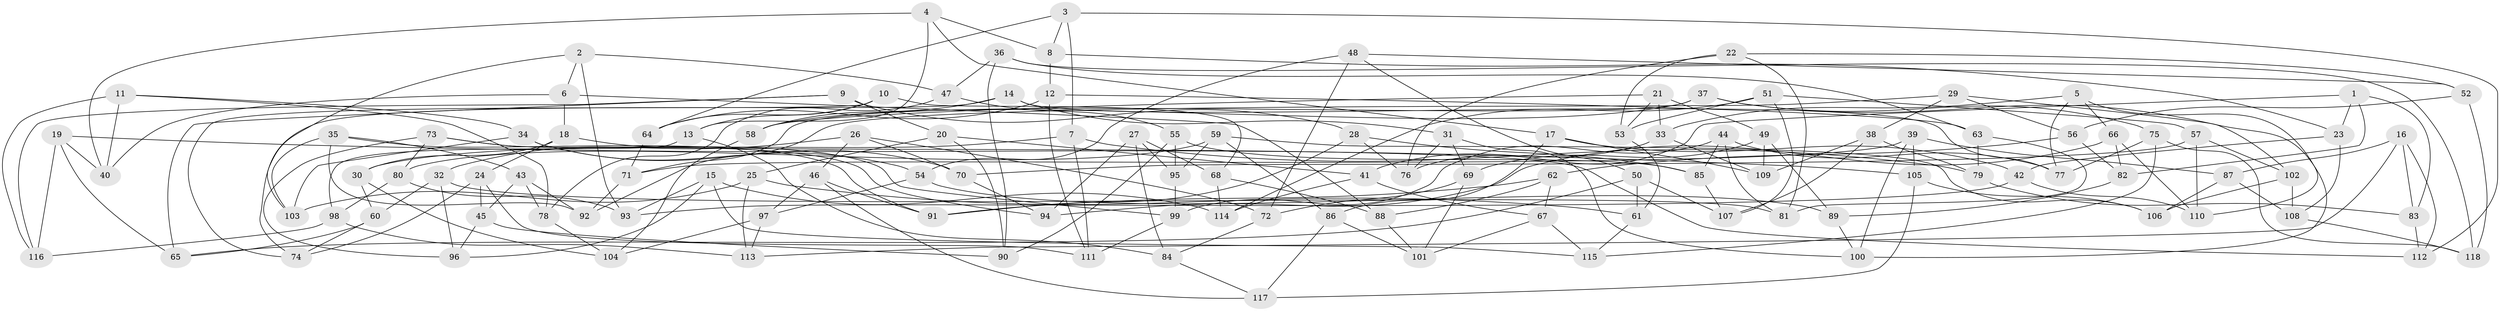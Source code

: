 // coarse degree distribution, {6: 0.4146341463414634, 4: 0.5609756097560976, 5: 0.024390243902439025}
// Generated by graph-tools (version 1.1) at 2025/24/03/03/25 07:24:25]
// undirected, 118 vertices, 236 edges
graph export_dot {
graph [start="1"]
  node [color=gray90,style=filled];
  1;
  2;
  3;
  4;
  5;
  6;
  7;
  8;
  9;
  10;
  11;
  12;
  13;
  14;
  15;
  16;
  17;
  18;
  19;
  20;
  21;
  22;
  23;
  24;
  25;
  26;
  27;
  28;
  29;
  30;
  31;
  32;
  33;
  34;
  35;
  36;
  37;
  38;
  39;
  40;
  41;
  42;
  43;
  44;
  45;
  46;
  47;
  48;
  49;
  50;
  51;
  52;
  53;
  54;
  55;
  56;
  57;
  58;
  59;
  60;
  61;
  62;
  63;
  64;
  65;
  66;
  67;
  68;
  69;
  70;
  71;
  72;
  73;
  74;
  75;
  76;
  77;
  78;
  79;
  80;
  81;
  82;
  83;
  84;
  85;
  86;
  87;
  88;
  89;
  90;
  91;
  92;
  93;
  94;
  95;
  96;
  97;
  98;
  99;
  100;
  101;
  102;
  103;
  104;
  105;
  106;
  107;
  108;
  109;
  110;
  111;
  112;
  113;
  114;
  115;
  116;
  117;
  118;
  1 -- 82;
  1 -- 23;
  1 -- 83;
  1 -- 76;
  2 -- 103;
  2 -- 6;
  2 -- 47;
  2 -- 93;
  3 -- 7;
  3 -- 64;
  3 -- 112;
  3 -- 8;
  4 -- 40;
  4 -- 13;
  4 -- 8;
  4 -- 17;
  5 -- 77;
  5 -- 66;
  5 -- 110;
  5 -- 33;
  6 -- 18;
  6 -- 40;
  6 -- 88;
  7 -- 111;
  7 -- 30;
  7 -- 79;
  8 -- 23;
  8 -- 12;
  9 -- 116;
  9 -- 28;
  9 -- 20;
  9 -- 65;
  10 -- 68;
  10 -- 64;
  10 -- 74;
  10 -- 13;
  11 -- 78;
  11 -- 116;
  11 -- 40;
  11 -- 34;
  12 -- 64;
  12 -- 111;
  12 -- 63;
  13 -- 84;
  13 -- 98;
  14 -- 58;
  14 -- 74;
  14 -- 77;
  14 -- 31;
  15 -- 115;
  15 -- 96;
  15 -- 114;
  15 -- 93;
  16 -- 113;
  16 -- 83;
  16 -- 87;
  16 -- 112;
  17 -- 86;
  17 -- 42;
  17 -- 109;
  18 -- 30;
  18 -- 24;
  18 -- 112;
  19 -- 65;
  19 -- 40;
  19 -- 116;
  19 -- 105;
  20 -- 90;
  20 -- 41;
  20 -- 25;
  21 -- 33;
  21 -- 58;
  21 -- 53;
  21 -- 49;
  22 -- 53;
  22 -- 76;
  22 -- 81;
  22 -- 52;
  23 -- 42;
  23 -- 108;
  24 -- 74;
  24 -- 111;
  24 -- 45;
  25 -- 113;
  25 -- 103;
  25 -- 61;
  26 -- 70;
  26 -- 32;
  26 -- 46;
  26 -- 72;
  27 -- 68;
  27 -- 95;
  27 -- 84;
  27 -- 94;
  28 -- 91;
  28 -- 76;
  28 -- 85;
  29 -- 56;
  29 -- 92;
  29 -- 102;
  29 -- 38;
  30 -- 60;
  30 -- 104;
  31 -- 100;
  31 -- 76;
  31 -- 69;
  32 -- 96;
  32 -- 60;
  32 -- 81;
  33 -- 41;
  33 -- 109;
  34 -- 70;
  34 -- 54;
  34 -- 103;
  35 -- 91;
  35 -- 43;
  35 -- 92;
  35 -- 103;
  36 -- 118;
  36 -- 47;
  36 -- 63;
  36 -- 90;
  37 -- 58;
  37 -- 75;
  37 -- 71;
  37 -- 100;
  38 -- 109;
  38 -- 107;
  38 -- 79;
  39 -- 105;
  39 -- 87;
  39 -- 71;
  39 -- 100;
  41 -- 114;
  41 -- 67;
  42 -- 110;
  42 -- 93;
  43 -- 78;
  43 -- 45;
  43 -- 92;
  44 -- 77;
  44 -- 85;
  44 -- 81;
  44 -- 99;
  45 -- 96;
  45 -- 90;
  46 -- 91;
  46 -- 97;
  46 -- 117;
  47 -- 55;
  47 -- 78;
  48 -- 50;
  48 -- 72;
  48 -- 54;
  48 -- 52;
  49 -- 109;
  49 -- 89;
  49 -- 69;
  50 -- 61;
  50 -- 107;
  50 -- 65;
  51 -- 53;
  51 -- 57;
  51 -- 114;
  51 -- 107;
  52 -- 118;
  52 -- 56;
  53 -- 61;
  54 -- 97;
  54 -- 89;
  55 -- 85;
  55 -- 95;
  55 -- 90;
  56 -- 62;
  56 -- 82;
  57 -- 110;
  57 -- 102;
  57 -- 70;
  58 -- 104;
  59 -- 80;
  59 -- 95;
  59 -- 106;
  59 -- 86;
  60 -- 65;
  60 -- 74;
  61 -- 115;
  62 -- 88;
  62 -- 67;
  62 -- 91;
  63 -- 79;
  63 -- 81;
  64 -- 71;
  66 -- 110;
  66 -- 94;
  66 -- 82;
  67 -- 101;
  67 -- 115;
  68 -- 88;
  68 -- 114;
  69 -- 101;
  69 -- 72;
  70 -- 94;
  71 -- 92;
  72 -- 84;
  73 -- 94;
  73 -- 96;
  73 -- 99;
  73 -- 80;
  75 -- 77;
  75 -- 115;
  75 -- 118;
  78 -- 104;
  79 -- 83;
  80 -- 93;
  80 -- 98;
  82 -- 89;
  83 -- 112;
  84 -- 117;
  85 -- 107;
  86 -- 117;
  86 -- 101;
  87 -- 106;
  87 -- 108;
  88 -- 101;
  89 -- 100;
  95 -- 99;
  97 -- 104;
  97 -- 113;
  98 -- 113;
  98 -- 116;
  99 -- 111;
  102 -- 108;
  102 -- 106;
  105 -- 117;
  105 -- 106;
  108 -- 118;
}
